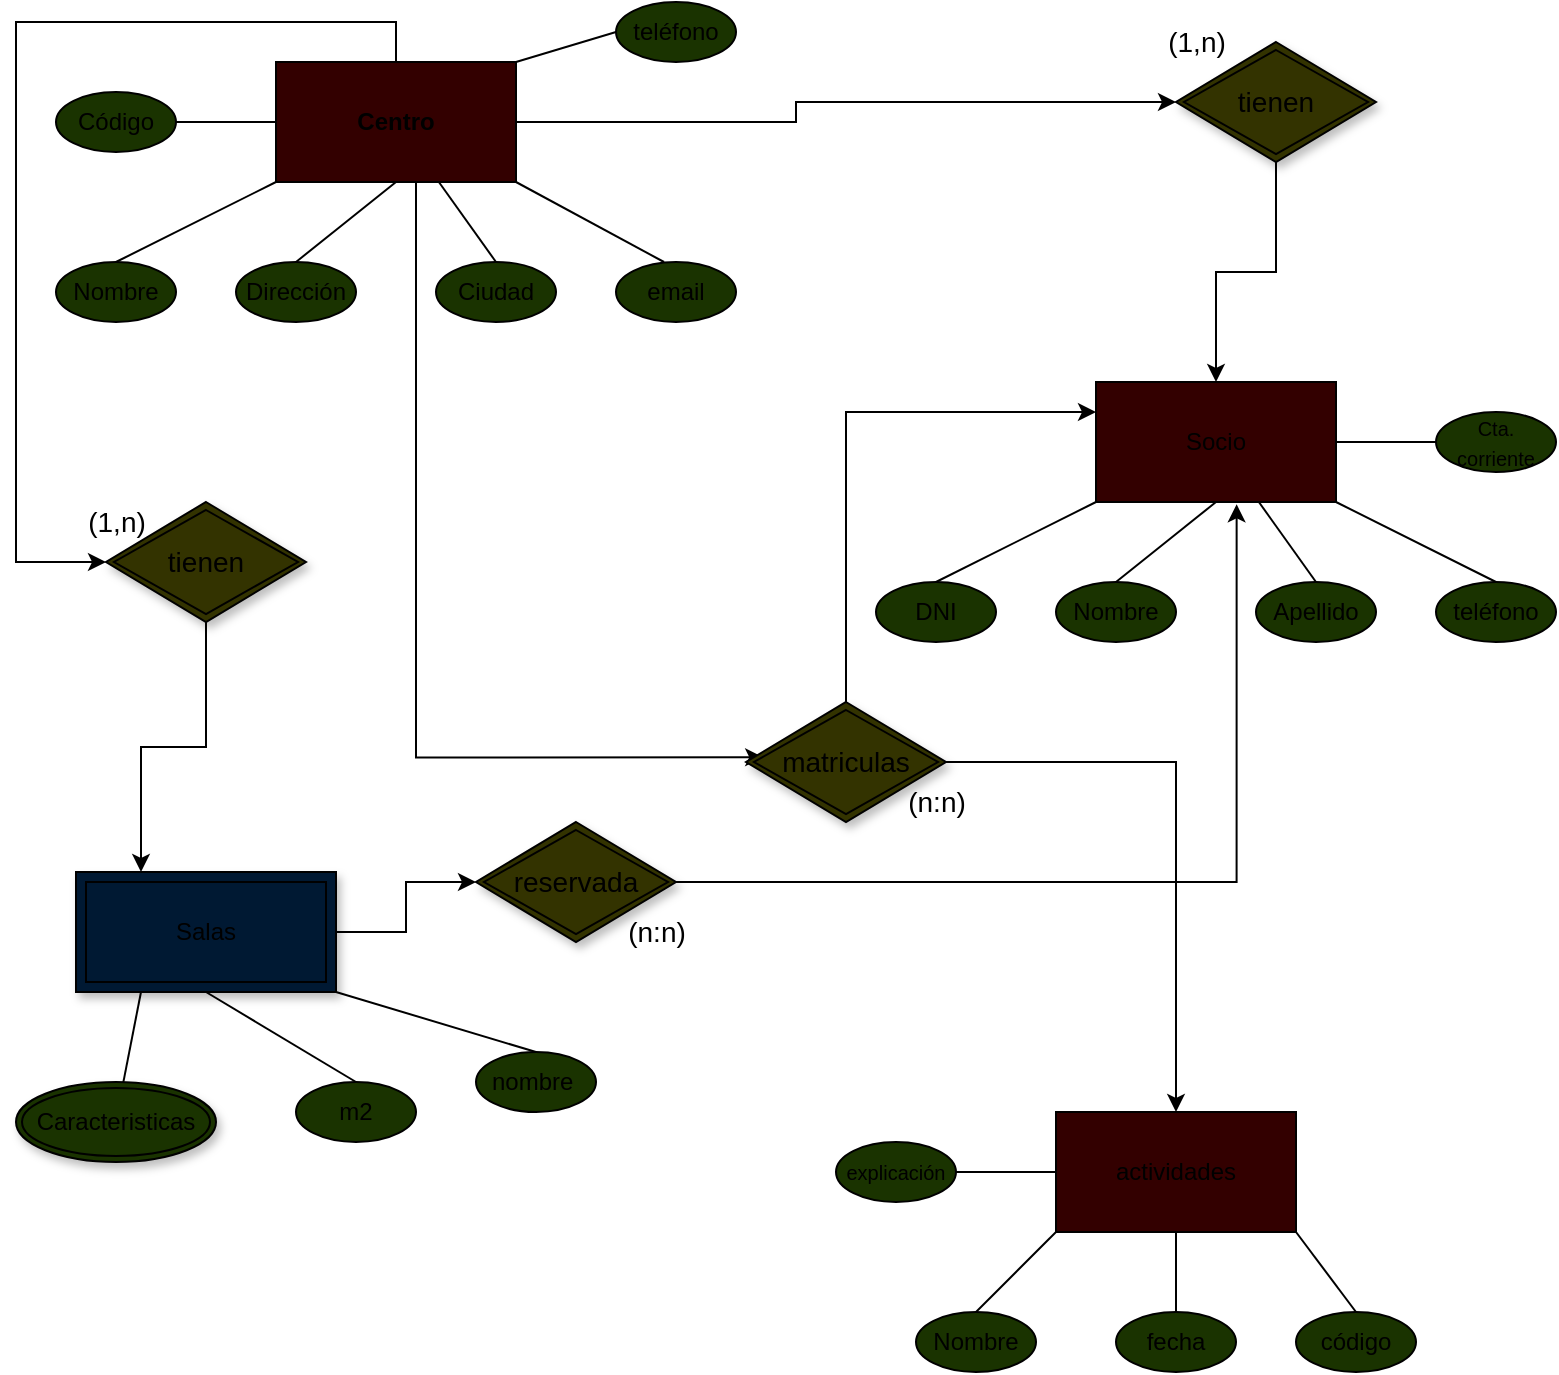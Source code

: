 <mxfile>
    <diagram id="mFDD_YNPLoTO3QqUCcKb" name="Página-1">
        <mxGraphModel dx="899" dy="596" grid="1" gridSize="10" guides="1" tooltips="1" connect="1" arrows="1" fold="1" page="1" pageScale="1" pageWidth="827" pageHeight="1169" math="0" shadow="0">
            <root>
                <mxCell id="0"/>
                <mxCell id="1" parent="0"/>
                <mxCell id="Jh3pXh4WZX40SytpMSMW-85" style="edgeStyle=orthogonalEdgeStyle;rounded=0;orthogonalLoop=1;jettySize=auto;html=1;exitX=0.5;exitY=0;exitDx=0;exitDy=0;" edge="1" parent="1" source="2" target="Jh3pXh4WZX40SytpMSMW-83">
                    <mxGeometry relative="1" as="geometry">
                        <Array as="points">
                            <mxPoint x="230" y="40"/>
                            <mxPoint x="40" y="40"/>
                            <mxPoint x="40" y="310"/>
                        </Array>
                    </mxGeometry>
                </mxCell>
                <mxCell id="Jh3pXh4WZX40SytpMSMW-93" style="edgeStyle=orthogonalEdgeStyle;rounded=0;orthogonalLoop=1;jettySize=auto;html=1;entryX=0;entryY=0.5;entryDx=0;entryDy=0;exitX=1;exitY=0.5;exitDx=0;exitDy=0;" edge="1" parent="1" source="2" target="Jh3pXh4WZX40SytpMSMW-92">
                    <mxGeometry relative="1" as="geometry">
                        <Array as="points">
                            <mxPoint x="430" y="90"/>
                            <mxPoint x="430" y="80"/>
                        </Array>
                    </mxGeometry>
                </mxCell>
                <mxCell id="Jh3pXh4WZX40SytpMSMW-105" style="edgeStyle=orthogonalEdgeStyle;rounded=0;orthogonalLoop=1;jettySize=auto;html=1;entryX=0.086;entryY=0.461;entryDx=0;entryDy=0;entryPerimeter=0;" edge="1" parent="1" source="2" target="Jh3pXh4WZX40SytpMSMW-104">
                    <mxGeometry relative="1" as="geometry">
                        <Array as="points">
                            <mxPoint x="240" y="408"/>
                        </Array>
                    </mxGeometry>
                </mxCell>
                <mxCell id="2" value="&lt;b&gt;Centro&lt;/b&gt;" style="rounded=0;whiteSpace=wrap;html=1;fillColor=#330000;" vertex="1" parent="1">
                    <mxGeometry x="170" y="60" width="120" height="60" as="geometry"/>
                </mxCell>
                <mxCell id="3" value="Nombre" style="ellipse;whiteSpace=wrap;html=1;fillColor=#1A3300;" vertex="1" parent="1">
                    <mxGeometry x="60" y="160" width="60" height="30" as="geometry"/>
                </mxCell>
                <mxCell id="4" value="Dirección" style="ellipse;whiteSpace=wrap;html=1;fillColor=#1A3300;" vertex="1" parent="1">
                    <mxGeometry x="150" y="160" width="60" height="30" as="geometry"/>
                </mxCell>
                <mxCell id="5" value="Ciudad" style="ellipse;whiteSpace=wrap;html=1;fillColor=#1A3300;" vertex="1" parent="1">
                    <mxGeometry x="250" y="160" width="60" height="30" as="geometry"/>
                </mxCell>
                <mxCell id="6" value="email" style="ellipse;whiteSpace=wrap;html=1;fillColor=#1A3300;" vertex="1" parent="1">
                    <mxGeometry x="340" y="160" width="60" height="30" as="geometry"/>
                </mxCell>
                <mxCell id="7" value="Código" style="ellipse;whiteSpace=wrap;html=1;fillColor=#1A3300;" vertex="1" parent="1">
                    <mxGeometry x="60" y="75" width="60" height="30" as="geometry"/>
                </mxCell>
                <mxCell id="8" value="" style="endArrow=none;html=1;entryX=0;entryY=1;entryDx=0;entryDy=0;" edge="1" parent="1" target="2">
                    <mxGeometry width="50" height="50" relative="1" as="geometry">
                        <mxPoint x="90" y="160" as="sourcePoint"/>
                        <mxPoint x="140" y="110" as="targetPoint"/>
                    </mxGeometry>
                </mxCell>
                <mxCell id="12" value="" style="endArrow=none;html=1;entryX=1;entryY=1;entryDx=0;entryDy=0;" edge="1" parent="1" target="2">
                    <mxGeometry width="50" height="50" relative="1" as="geometry">
                        <mxPoint x="364" y="160" as="sourcePoint"/>
                        <mxPoint x="414" y="110" as="targetPoint"/>
                    </mxGeometry>
                </mxCell>
                <mxCell id="13" value="" style="endArrow=none;html=1;exitX=0.5;exitY=0;exitDx=0;exitDy=0;" edge="1" parent="1" source="5" target="2">
                    <mxGeometry width="50" height="50" relative="1" as="geometry">
                        <mxPoint x="330" y="260" as="sourcePoint"/>
                        <mxPoint x="380" y="210" as="targetPoint"/>
                    </mxGeometry>
                </mxCell>
                <mxCell id="14" value="" style="endArrow=none;html=1;entryX=0.5;entryY=1;entryDx=0;entryDy=0;exitX=0.5;exitY=0;exitDx=0;exitDy=0;" edge="1" parent="1" source="4" target="2">
                    <mxGeometry width="50" height="50" relative="1" as="geometry">
                        <mxPoint x="100" y="170" as="sourcePoint"/>
                        <mxPoint x="180" y="130" as="targetPoint"/>
                    </mxGeometry>
                </mxCell>
                <mxCell id="15" value="" style="endArrow=none;html=1;entryX=0;entryY=0.5;entryDx=0;entryDy=0;exitX=1;exitY=0.5;exitDx=0;exitDy=0;" edge="1" parent="1" source="7" target="2">
                    <mxGeometry width="50" height="50" relative="1" as="geometry">
                        <mxPoint x="110" y="180" as="sourcePoint"/>
                        <mxPoint x="190" y="140" as="targetPoint"/>
                        <Array as="points"/>
                    </mxGeometry>
                </mxCell>
                <mxCell id="16" value="teléfono" style="ellipse;whiteSpace=wrap;html=1;fillColor=#1A3300;" vertex="1" parent="1">
                    <mxGeometry x="340" y="30" width="60" height="30" as="geometry"/>
                </mxCell>
                <mxCell id="17" value="" style="endArrow=none;html=1;entryX=1;entryY=0;entryDx=0;entryDy=0;exitX=0;exitY=0.5;exitDx=0;exitDy=0;" edge="1" parent="1" source="16" target="2">
                    <mxGeometry width="50" height="50" relative="1" as="geometry">
                        <mxPoint x="374" y="170" as="sourcePoint"/>
                        <mxPoint x="300" y="130" as="targetPoint"/>
                        <Array as="points"/>
                    </mxGeometry>
                </mxCell>
                <mxCell id="18" value="Socio" style="rounded=0;whiteSpace=wrap;html=1;fillColor=#330000;" vertex="1" parent="1">
                    <mxGeometry x="580" y="220" width="120" height="60" as="geometry"/>
                </mxCell>
                <mxCell id="19" value="DNI" style="ellipse;whiteSpace=wrap;html=1;fillColor=#1A3300;" vertex="1" parent="1">
                    <mxGeometry x="470" y="320" width="60" height="30" as="geometry"/>
                </mxCell>
                <mxCell id="20" value="Nombre" style="ellipse;whiteSpace=wrap;html=1;fillColor=#1A3300;" vertex="1" parent="1">
                    <mxGeometry x="560" y="320" width="60" height="30" as="geometry"/>
                </mxCell>
                <mxCell id="21" value="Apellido" style="ellipse;whiteSpace=wrap;html=1;fillColor=#1A3300;" vertex="1" parent="1">
                    <mxGeometry x="660" y="320" width="60" height="30" as="geometry"/>
                </mxCell>
                <mxCell id="22" value="teléfono" style="ellipse;whiteSpace=wrap;html=1;fillColor=#1A3300;" vertex="1" parent="1">
                    <mxGeometry x="750" y="320" width="60" height="30" as="geometry"/>
                </mxCell>
                <mxCell id="23" value="&lt;font style=&quot;font-size: 10px&quot;&gt;Cta. corriente&lt;/font&gt;" style="ellipse;whiteSpace=wrap;html=1;fillColor=#1A3300;" vertex="1" parent="1">
                    <mxGeometry x="750" y="235" width="60" height="30" as="geometry"/>
                </mxCell>
                <mxCell id="24" value="" style="endArrow=none;html=1;entryX=0;entryY=1;entryDx=0;entryDy=0;" edge="1" parent="1" target="18">
                    <mxGeometry width="50" height="50" relative="1" as="geometry">
                        <mxPoint x="500" y="320" as="sourcePoint"/>
                        <mxPoint x="550" y="270" as="targetPoint"/>
                    </mxGeometry>
                </mxCell>
                <mxCell id="25" value="" style="endArrow=none;html=1;entryX=1;entryY=1;entryDx=0;entryDy=0;exitX=0.5;exitY=0;exitDx=0;exitDy=0;" edge="1" parent="1" target="18" source="22">
                    <mxGeometry width="50" height="50" relative="1" as="geometry">
                        <mxPoint x="774" y="320" as="sourcePoint"/>
                        <mxPoint x="824" y="270" as="targetPoint"/>
                    </mxGeometry>
                </mxCell>
                <mxCell id="26" value="" style="endArrow=none;html=1;exitX=0.5;exitY=0;exitDx=0;exitDy=0;" edge="1" parent="1" source="21" target="18">
                    <mxGeometry width="50" height="50" relative="1" as="geometry">
                        <mxPoint x="740" y="420" as="sourcePoint"/>
                        <mxPoint x="790" y="370" as="targetPoint"/>
                    </mxGeometry>
                </mxCell>
                <mxCell id="27" value="" style="endArrow=none;html=1;entryX=0.5;entryY=1;entryDx=0;entryDy=0;exitX=0.5;exitY=0;exitDx=0;exitDy=0;" edge="1" parent="1" source="20" target="18">
                    <mxGeometry width="50" height="50" relative="1" as="geometry">
                        <mxPoint x="510" y="330" as="sourcePoint"/>
                        <mxPoint x="590" y="290" as="targetPoint"/>
                    </mxGeometry>
                </mxCell>
                <mxCell id="28" value="" style="endArrow=none;html=1;exitX=0;exitY=0.5;exitDx=0;exitDy=0;" edge="1" parent="1" source="23">
                    <mxGeometry width="50" height="50" relative="1" as="geometry">
                        <mxPoint x="740" y="250" as="sourcePoint"/>
                        <mxPoint x="700" y="250" as="targetPoint"/>
                        <Array as="points"/>
                    </mxGeometry>
                </mxCell>
                <mxCell id="58" value="m2" style="ellipse;whiteSpace=wrap;html=1;fillColor=#1A3300;" vertex="1" parent="1">
                    <mxGeometry x="180" y="570" width="60" height="30" as="geometry"/>
                </mxCell>
                <mxCell id="61" value="" style="endArrow=none;html=1;entryX=0.5;entryY=1;entryDx=0;entryDy=0;exitX=0.5;exitY=0;exitDx=0;exitDy=0;" edge="1" parent="1" target="Jh3pXh4WZX40SytpMSMW-77" source="58">
                    <mxGeometry width="50" height="50" relative="1" as="geometry">
                        <mxPoint x="254" y="550" as="sourcePoint"/>
                        <mxPoint x="180" y="510" as="targetPoint"/>
                    </mxGeometry>
                </mxCell>
                <mxCell id="62" value="" style="endArrow=none;html=1;entryX=0.25;entryY=1;entryDx=0;entryDy=0;" edge="1" parent="1" source="Jh3pXh4WZX40SytpMSMW-78" target="Jh3pXh4WZX40SytpMSMW-77">
                    <mxGeometry width="50" height="50" relative="1" as="geometry">
                        <mxPoint x="155" y="550" as="sourcePoint"/>
                        <mxPoint x="141.429" y="510" as="targetPoint"/>
                    </mxGeometry>
                </mxCell>
                <mxCell id="65" value="nombre&amp;nbsp;" style="ellipse;whiteSpace=wrap;html=1;fillColor=#1A3300;" vertex="1" parent="1">
                    <mxGeometry x="270" y="555" width="60" height="30" as="geometry"/>
                </mxCell>
                <mxCell id="66" value="" style="endArrow=none;html=1;entryX=1;entryY=1;entryDx=0;entryDy=0;exitX=0.5;exitY=0;exitDx=0;exitDy=0;" edge="1" parent="1" source="65" target="Jh3pXh4WZX40SytpMSMW-77">
                    <mxGeometry width="50" height="50" relative="1" as="geometry">
                        <mxPoint x="264" y="560" as="sourcePoint"/>
                        <mxPoint x="180" y="480" as="targetPoint"/>
                        <Array as="points"/>
                    </mxGeometry>
                </mxCell>
                <mxCell id="67" value="actividades" style="rounded=0;whiteSpace=wrap;html=1;fillColor=#330000;" vertex="1" parent="1">
                    <mxGeometry x="560" y="585" width="120" height="60" as="geometry"/>
                </mxCell>
                <mxCell id="69" value="Nombre" style="ellipse;whiteSpace=wrap;html=1;fillColor=#1A3300;" vertex="1" parent="1">
                    <mxGeometry x="490" y="685" width="60" height="30" as="geometry"/>
                </mxCell>
                <mxCell id="70" value="fecha" style="ellipse;whiteSpace=wrap;html=1;fillColor=#1A3300;" vertex="1" parent="1">
                    <mxGeometry x="590" y="685" width="60" height="30" as="geometry"/>
                </mxCell>
                <mxCell id="71" value="&lt;font style=&quot;font-size: 10px&quot;&gt;explicación&lt;/font&gt;" style="ellipse;whiteSpace=wrap;html=1;fillColor=#1A3300;" vertex="1" parent="1">
                    <mxGeometry x="450" y="600" width="60" height="30" as="geometry"/>
                </mxCell>
                <mxCell id="73" value="" style="endArrow=none;html=1;entryX=1;entryY=1;entryDx=0;entryDy=0;exitX=0.5;exitY=0;exitDx=0;exitDy=0;" edge="1" parent="1" target="67" source="77">
                    <mxGeometry width="50" height="50" relative="1" as="geometry">
                        <mxPoint x="760" y="685" as="sourcePoint"/>
                        <mxPoint x="804" y="635" as="targetPoint"/>
                    </mxGeometry>
                </mxCell>
                <mxCell id="74" value="" style="endArrow=none;html=1;exitX=0.5;exitY=0;exitDx=0;exitDy=0;" edge="1" parent="1" source="70" target="67">
                    <mxGeometry width="50" height="50" relative="1" as="geometry">
                        <mxPoint x="720" y="785" as="sourcePoint"/>
                        <mxPoint x="770" y="735" as="targetPoint"/>
                    </mxGeometry>
                </mxCell>
                <mxCell id="75" value="" style="endArrow=none;html=1;entryX=0;entryY=1;entryDx=0;entryDy=0;exitX=0.5;exitY=0;exitDx=0;exitDy=0;" edge="1" parent="1" source="69" target="67">
                    <mxGeometry width="50" height="50" relative="1" as="geometry">
                        <mxPoint x="490" y="695" as="sourcePoint"/>
                        <mxPoint x="570" y="655" as="targetPoint"/>
                    </mxGeometry>
                </mxCell>
                <mxCell id="76" value="" style="endArrow=none;html=1;entryX=0;entryY=0.5;entryDx=0;entryDy=0;exitX=1;exitY=0.5;exitDx=0;exitDy=0;" edge="1" parent="1" source="71" target="67">
                    <mxGeometry width="50" height="50" relative="1" as="geometry">
                        <mxPoint x="500" y="705" as="sourcePoint"/>
                        <mxPoint x="580" y="665" as="targetPoint"/>
                        <Array as="points"/>
                    </mxGeometry>
                </mxCell>
                <mxCell id="77" value="código" style="ellipse;whiteSpace=wrap;html=1;fillColor=#1A3300;" vertex="1" parent="1">
                    <mxGeometry x="680" y="685" width="60" height="30" as="geometry"/>
                </mxCell>
                <mxCell id="Jh3pXh4WZX40SytpMSMW-100" style="edgeStyle=orthogonalEdgeStyle;rounded=0;orthogonalLoop=1;jettySize=auto;html=1;entryX=0;entryY=0.5;entryDx=0;entryDy=0;" edge="1" parent="1" source="Jh3pXh4WZX40SytpMSMW-77" target="Jh3pXh4WZX40SytpMSMW-98">
                    <mxGeometry relative="1" as="geometry"/>
                </mxCell>
                <mxCell id="Jh3pXh4WZX40SytpMSMW-77" value="Salas" style="shape=ext;margin=3;double=1;whiteSpace=wrap;html=1;align=center;shadow=1;fillColor=#001933;" vertex="1" parent="1">
                    <mxGeometry x="70" y="465" width="130" height="60" as="geometry"/>
                </mxCell>
                <mxCell id="Jh3pXh4WZX40SytpMSMW-78" value="Caracteristicas" style="ellipse;shape=doubleEllipse;margin=3;whiteSpace=wrap;html=1;align=center;shadow=1;fillColor=#1A3300;" vertex="1" parent="1">
                    <mxGeometry x="40" y="570" width="100" height="40" as="geometry"/>
                </mxCell>
                <mxCell id="Jh3pXh4WZX40SytpMSMW-87" style="edgeStyle=orthogonalEdgeStyle;rounded=0;orthogonalLoop=1;jettySize=auto;html=1;entryX=0.25;entryY=0;entryDx=0;entryDy=0;" edge="1" parent="1" source="Jh3pXh4WZX40SytpMSMW-83" target="Jh3pXh4WZX40SytpMSMW-77">
                    <mxGeometry relative="1" as="geometry">
                        <mxPoint x="100" y="460" as="targetPoint"/>
                    </mxGeometry>
                </mxCell>
                <mxCell id="Jh3pXh4WZX40SytpMSMW-83" value="&lt;font style=&quot;font-size: 14px&quot;&gt;tienen&lt;/font&gt;" style="shape=rhombus;double=1;perimeter=rhombusPerimeter;whiteSpace=wrap;html=1;align=center;shadow=1;fillColor=#333300;" vertex="1" parent="1">
                    <mxGeometry x="85" y="280" width="100" height="60" as="geometry"/>
                </mxCell>
                <mxCell id="Jh3pXh4WZX40SytpMSMW-88" value="&lt;font style=&quot;font-size: 14px&quot;&gt;(1,n)&lt;/font&gt;" style="text;html=1;align=center;verticalAlign=middle;resizable=0;points=[];autosize=1;strokeColor=none;" vertex="1" parent="1">
                    <mxGeometry x="70" y="280" width="40" height="20" as="geometry"/>
                </mxCell>
                <mxCell id="Jh3pXh4WZX40SytpMSMW-106" style="edgeStyle=orthogonalEdgeStyle;rounded=0;orthogonalLoop=1;jettySize=auto;html=1;entryX=0.5;entryY=0;entryDx=0;entryDy=0;" edge="1" parent="1" source="Jh3pXh4WZX40SytpMSMW-92" target="18">
                    <mxGeometry relative="1" as="geometry"/>
                </mxCell>
                <mxCell id="Jh3pXh4WZX40SytpMSMW-92" value="&lt;font style=&quot;font-size: 14px&quot;&gt;tienen&lt;/font&gt;" style="shape=rhombus;double=1;perimeter=rhombusPerimeter;whiteSpace=wrap;html=1;align=center;shadow=1;fillColor=#333300;" vertex="1" parent="1">
                    <mxGeometry x="620" y="50" width="100" height="60" as="geometry"/>
                </mxCell>
                <mxCell id="Jh3pXh4WZX40SytpMSMW-95" value="&lt;span style=&quot;font-size: 14px&quot;&gt;(1,n)&lt;/span&gt;" style="text;html=1;align=center;verticalAlign=middle;resizable=0;points=[];autosize=1;strokeColor=none;" vertex="1" parent="1">
                    <mxGeometry x="610" y="40" width="40" height="20" as="geometry"/>
                </mxCell>
                <mxCell id="Jh3pXh4WZX40SytpMSMW-102" style="edgeStyle=orthogonalEdgeStyle;rounded=0;orthogonalLoop=1;jettySize=auto;html=1;entryX=0.586;entryY=1.019;entryDx=0;entryDy=0;entryPerimeter=0;" edge="1" parent="1" source="Jh3pXh4WZX40SytpMSMW-98" target="18">
                    <mxGeometry relative="1" as="geometry">
                        <mxPoint x="640" y="290" as="targetPoint"/>
                    </mxGeometry>
                </mxCell>
                <mxCell id="Jh3pXh4WZX40SytpMSMW-98" value="&lt;font style=&quot;font-size: 14px&quot;&gt;reservada&lt;/font&gt;" style="shape=rhombus;double=1;perimeter=rhombusPerimeter;whiteSpace=wrap;html=1;align=center;shadow=1;fillColor=#333300;" vertex="1" parent="1">
                    <mxGeometry x="270" y="440" width="100" height="60" as="geometry"/>
                </mxCell>
                <mxCell id="Jh3pXh4WZX40SytpMSMW-103" value="&lt;font style=&quot;font-size: 14px&quot;&gt;(n:n)&lt;/font&gt;" style="text;html=1;align=center;verticalAlign=middle;resizable=0;points=[];autosize=1;strokeColor=none;" vertex="1" parent="1">
                    <mxGeometry x="480" y="420" width="40" height="20" as="geometry"/>
                </mxCell>
                <mxCell id="Jh3pXh4WZX40SytpMSMW-108" style="edgeStyle=orthogonalEdgeStyle;rounded=0;orthogonalLoop=1;jettySize=auto;html=1;entryX=0;entryY=0.25;entryDx=0;entryDy=0;" edge="1" parent="1" source="Jh3pXh4WZX40SytpMSMW-104" target="18">
                    <mxGeometry relative="1" as="geometry">
                        <Array as="points">
                            <mxPoint x="455" y="235"/>
                        </Array>
                    </mxGeometry>
                </mxCell>
                <mxCell id="Jh3pXh4WZX40SytpMSMW-109" style="edgeStyle=orthogonalEdgeStyle;rounded=0;orthogonalLoop=1;jettySize=auto;html=1;" edge="1" parent="1" source="Jh3pXh4WZX40SytpMSMW-104" target="67">
                    <mxGeometry relative="1" as="geometry"/>
                </mxCell>
                <mxCell id="Jh3pXh4WZX40SytpMSMW-104" value="&lt;font style=&quot;font-size: 14px&quot;&gt;matriculas&lt;/font&gt;" style="shape=rhombus;double=1;perimeter=rhombusPerimeter;whiteSpace=wrap;html=1;align=center;shadow=1;fillColor=#333300;" vertex="1" parent="1">
                    <mxGeometry x="405" y="380" width="100" height="60" as="geometry"/>
                </mxCell>
                <mxCell id="6N7cFvUUq7-HkkdPHvs9-78" value="&lt;font style=&quot;font-size: 14px&quot;&gt;(n:n)&lt;/font&gt;" style="text;html=1;align=center;verticalAlign=middle;resizable=0;points=[];autosize=1;strokeColor=none;" vertex="1" parent="1">
                    <mxGeometry x="340" y="485" width="40" height="20" as="geometry"/>
                </mxCell>
            </root>
        </mxGraphModel>
    </diagram>
</mxfile>